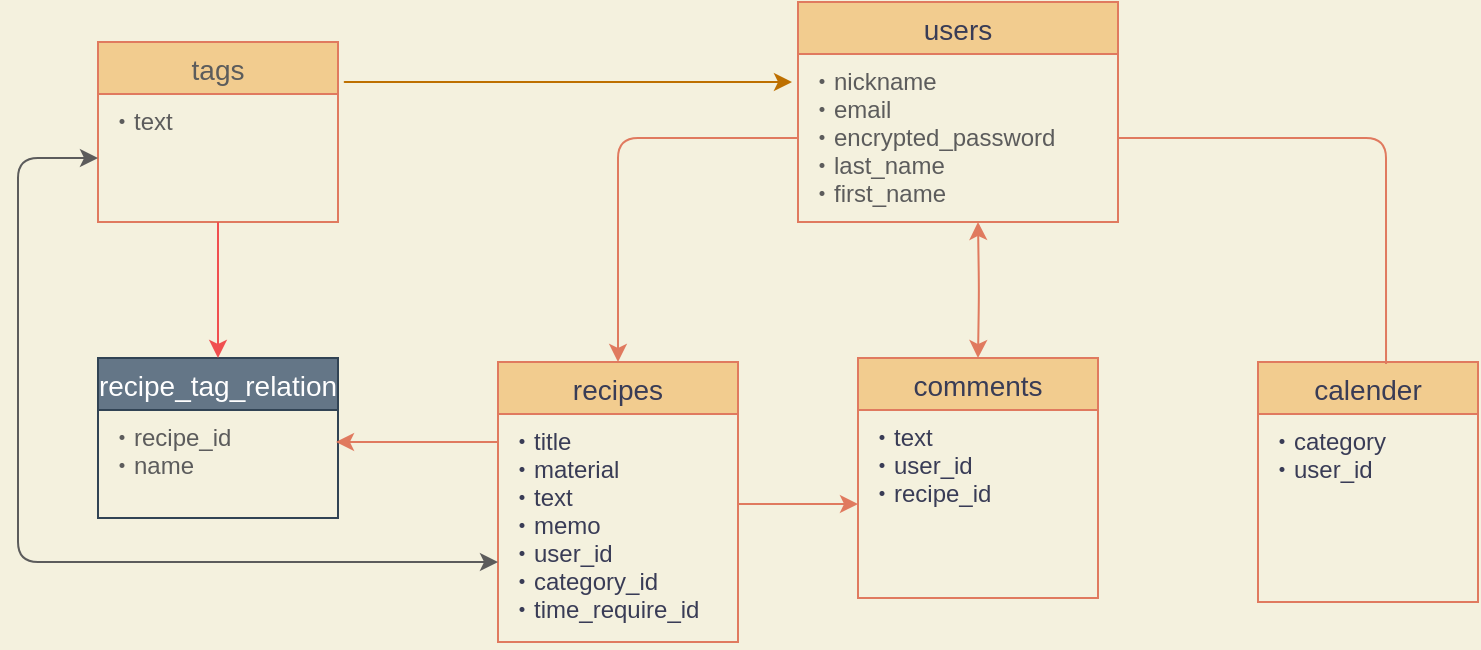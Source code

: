 <mxfile>
    <diagram id="oPeskpVFPj2_1eeX8igM" name="ページ1">
        <mxGraphModel dx="387" dy="571" grid="1" gridSize="10" guides="1" tooltips="1" connect="1" arrows="1" fold="1" page="1" pageScale="1" pageWidth="827" pageHeight="1169" background="#F4F1DE" math="0" shadow="0">
            <root>
                <mxCell id="0"/>
                <mxCell id="1" parent="0"/>
                <mxCell id="2" value="comments" style="swimlane;fontStyle=0;childLayout=stackLayout;horizontal=1;startSize=26;horizontalStack=0;resizeParent=1;resizeParentMax=0;resizeLast=0;collapsible=1;marginBottom=0;align=center;fontSize=14;fillColor=#F2CC8F;strokeColor=#E07A5F;fontColor=#393C56;" parent="1" vertex="1">
                    <mxGeometry x="440" y="198" width="120" height="120" as="geometry"/>
                </mxCell>
                <mxCell id="4" value="・text&#10;・user_id&#10;・recipe_id" style="text;strokeColor=none;fillColor=none;spacingLeft=4;spacingRight=4;overflow=hidden;rotatable=0;points=[[0,0.5],[1,0.5]];portConstraint=eastwest;fontSize=12;fontColor=#393C56;" parent="2" vertex="1">
                    <mxGeometry y="26" width="120" height="94" as="geometry"/>
                </mxCell>
                <mxCell id="10" value="calender" style="swimlane;fontStyle=0;childLayout=stackLayout;horizontal=1;startSize=26;horizontalStack=0;resizeParent=1;resizeParentMax=0;resizeLast=0;collapsible=1;marginBottom=0;align=center;fontSize=14;fillColor=#F2CC8F;strokeColor=#E07A5F;fontColor=#393C56;" parent="1" vertex="1">
                    <mxGeometry x="640" y="200" width="110" height="120" as="geometry"/>
                </mxCell>
                <mxCell id="11" value="・category&#10;・user_id" style="text;strokeColor=none;fillColor=none;spacingLeft=4;spacingRight=4;overflow=hidden;rotatable=0;points=[[0,0.5],[1,0.5]];portConstraint=eastwest;fontSize=12;fontColor=#393C56;" parent="10" vertex="1">
                    <mxGeometry y="26" width="110" height="94" as="geometry"/>
                </mxCell>
                <mxCell id="14" value="recipes" style="swimlane;fontStyle=0;childLayout=stackLayout;horizontal=1;startSize=26;horizontalStack=0;resizeParent=1;resizeParentMax=0;resizeLast=0;collapsible=1;marginBottom=0;align=center;fontSize=14;fillColor=#F2CC8F;strokeColor=#E07A5F;fontColor=#393C56;" parent="1" vertex="1">
                    <mxGeometry x="260" y="200" width="120" height="140" as="geometry"/>
                </mxCell>
                <mxCell id="15" value="・title&#10;・material&#10;・text&#10;・memo&#10;・user_id&#10;・category_id&#10;・time_require_id&#10;" style="text;strokeColor=none;fillColor=none;spacingLeft=4;spacingRight=4;overflow=hidden;rotatable=0;points=[[0,0.5],[1,0.5]];portConstraint=eastwest;fontSize=12;fontColor=#393C56;" parent="14" vertex="1">
                    <mxGeometry y="26" width="120" height="114" as="geometry"/>
                </mxCell>
                <mxCell id="19" value="users" style="swimlane;fontStyle=0;childLayout=stackLayout;horizontal=1;startSize=26;horizontalStack=0;resizeParent=1;resizeParentMax=0;resizeLast=0;collapsible=1;marginBottom=0;align=center;fontSize=14;rounded=0;sketch=0;fontColor=#393C56;strokeColor=#E07A5F;fillColor=#F2CC8F;" parent="1" vertex="1">
                    <mxGeometry x="410" y="20" width="160" height="110" as="geometry"/>
                </mxCell>
                <mxCell id="21" value="・nickname&#10;・email&#10;・encrypted_password&#10;・last_name&#10;・first_name" style="text;strokeColor=none;fillColor=none;spacingLeft=4;spacingRight=4;overflow=hidden;rotatable=0;points=[[0,0.5],[1,0.5]];portConstraint=eastwest;fontSize=12;fontColor=#5C5C5C;" parent="19" vertex="1">
                    <mxGeometry y="26" width="160" height="84" as="geometry"/>
                </mxCell>
                <mxCell id="25" style="edgeStyle=orthogonalEdgeStyle;curved=0;rounded=1;sketch=0;orthogonalLoop=1;jettySize=auto;html=1;exitX=1;exitY=0.5;exitDx=0;exitDy=0;entryX=0.582;entryY=0.008;entryDx=0;entryDy=0;entryPerimeter=0;fontColor=#5C5C5C;strokeColor=#E07A5F;fillColor=#F2CC8F;endArrow=none;endFill=0;" parent="1" source="21" target="10" edge="1">
                    <mxGeometry relative="1" as="geometry"/>
                </mxCell>
                <mxCell id="26" style="edgeStyle=orthogonalEdgeStyle;curved=0;rounded=1;sketch=0;orthogonalLoop=1;jettySize=auto;html=1;entryX=0.5;entryY=0;entryDx=0;entryDy=0;fontColor=#5C5C5C;endArrow=classic;endFill=1;strokeColor=#E07A5F;fillColor=#F2CC8F;startArrow=classic;startFill=1;" parent="1" target="2" edge="1">
                    <mxGeometry relative="1" as="geometry">
                        <mxPoint x="500" y="130" as="sourcePoint"/>
                    </mxGeometry>
                </mxCell>
                <mxCell id="27" style="edgeStyle=orthogonalEdgeStyle;curved=0;rounded=1;sketch=0;orthogonalLoop=1;jettySize=auto;html=1;exitX=0;exitY=0.5;exitDx=0;exitDy=0;entryX=0.5;entryY=0;entryDx=0;entryDy=0;fontColor=#5C5C5C;startArrow=none;startFill=0;endArrow=classic;endFill=1;strokeColor=#E07A5F;fillColor=#F2CC8F;" parent="1" source="21" target="14" edge="1">
                    <mxGeometry relative="1" as="geometry"/>
                </mxCell>
                <mxCell id="29" value="tags" style="swimlane;fontStyle=0;childLayout=stackLayout;horizontal=1;startSize=26;horizontalStack=0;resizeParent=1;resizeParentMax=0;resizeLast=0;collapsible=1;marginBottom=0;align=center;fontSize=14;rounded=0;sketch=0;fontColor=#5C5C5C;strokeColor=#E07A5F;fillColor=#F2CC8F;" parent="1" vertex="1">
                    <mxGeometry x="60" y="40" width="120" height="90" as="geometry"/>
                </mxCell>
                <mxCell id="32" value="・text" style="text;strokeColor=none;fillColor=none;spacingLeft=4;spacingRight=4;overflow=hidden;rotatable=0;points=[[0,0.5],[1,0.5]];portConstraint=eastwest;fontSize=12;fontColor=#5C5C5C;" parent="29" vertex="1">
                    <mxGeometry y="26" width="120" height="64" as="geometry"/>
                </mxCell>
                <mxCell id="33" value="recipe_tag_relation" style="swimlane;fontStyle=0;childLayout=stackLayout;horizontal=1;startSize=26;horizontalStack=0;resizeParent=1;resizeParentMax=0;resizeLast=0;collapsible=1;marginBottom=0;align=center;fontSize=14;rounded=0;sketch=0;fontColor=#ffffff;strokeColor=#314354;fillColor=#647687;" parent="1" vertex="1">
                    <mxGeometry x="60" y="198" width="120" height="80" as="geometry"/>
                </mxCell>
                <mxCell id="35" value="・recipe_id&#10;・name" style="text;strokeColor=none;fillColor=none;spacingLeft=4;spacingRight=4;overflow=hidden;rotatable=0;points=[[0,0.5],[1,0.5]];portConstraint=eastwest;fontSize=12;fontColor=#5C5C5C;" parent="33" vertex="1">
                    <mxGeometry y="26" width="120" height="54" as="geometry"/>
                </mxCell>
                <mxCell id="37" style="edgeStyle=orthogonalEdgeStyle;curved=0;rounded=1;sketch=0;orthogonalLoop=1;jettySize=auto;html=1;fontColor=#5C5C5C;startArrow=none;startFill=0;endArrow=classic;endFill=1;strokeColor=#E07A5F;fillColor=#F2CC8F;entryX=0;entryY=0.5;entryDx=0;entryDy=0;" parent="1" target="4" edge="1">
                    <mxGeometry relative="1" as="geometry">
                        <mxPoint x="430" y="273" as="targetPoint"/>
                        <mxPoint x="380" y="271" as="sourcePoint"/>
                        <Array as="points">
                            <mxPoint x="380" y="271"/>
                        </Array>
                    </mxGeometry>
                </mxCell>
                <mxCell id="40" style="edgeStyle=orthogonalEdgeStyle;curved=0;rounded=1;sketch=0;orthogonalLoop=1;jettySize=auto;html=1;fontColor=#5C5C5C;startArrow=none;startFill=0;endArrow=classic;endFill=1;strokeColor=#E07A5F;fillColor=#F2CC8F;" parent="1" edge="1">
                    <mxGeometry relative="1" as="geometry">
                        <mxPoint x="260" y="240" as="sourcePoint"/>
                        <mxPoint x="179" y="240" as="targetPoint"/>
                        <Array as="points">
                            <mxPoint x="260" y="240"/>
                            <mxPoint x="179" y="240"/>
                        </Array>
                    </mxGeometry>
                </mxCell>
                <mxCell id="41" style="edgeStyle=orthogonalEdgeStyle;curved=0;rounded=1;sketch=0;orthogonalLoop=1;jettySize=auto;html=1;entryX=0;entryY=0.5;entryDx=0;entryDy=0;fontColor=#5C5C5C;startArrow=classic;startFill=1;endArrow=classic;endFill=1;fillColor=#F2CC8F;strokeColor=#5C5C5C;" parent="1" target="32" edge="1">
                    <mxGeometry relative="1" as="geometry">
                        <mxPoint x="260" y="300" as="sourcePoint"/>
                        <Array as="points">
                            <mxPoint x="260" y="300"/>
                            <mxPoint x="20" y="300"/>
                            <mxPoint x="20" y="98"/>
                        </Array>
                    </mxGeometry>
                </mxCell>
                <mxCell id="42" style="edgeStyle=orthogonalEdgeStyle;curved=0;rounded=1;sketch=0;orthogonalLoop=1;jettySize=auto;html=1;fontColor=#5C5C5C;startArrow=none;startFill=0;endArrow=classic;endFill=1;strokeColor=#BD7000;fillColor=#f0a30a;" parent="1" edge="1">
                    <mxGeometry relative="1" as="geometry">
                        <mxPoint x="190" y="60" as="sourcePoint"/>
                        <mxPoint x="407" y="60" as="targetPoint"/>
                        <Array as="points">
                            <mxPoint x="180" y="60"/>
                        </Array>
                    </mxGeometry>
                </mxCell>
                <mxCell id="45" style="edgeStyle=orthogonalEdgeStyle;rounded=1;orthogonalLoop=1;jettySize=auto;html=1;strokeColor=#F04F4F;" edge="1" parent="1">
                    <mxGeometry relative="1" as="geometry">
                        <mxPoint x="120" y="198" as="targetPoint"/>
                        <mxPoint x="120" y="130" as="sourcePoint"/>
                        <Array as="points">
                            <mxPoint x="120" y="130"/>
                        </Array>
                    </mxGeometry>
                </mxCell>
            </root>
        </mxGraphModel>
    </diagram>
</mxfile>